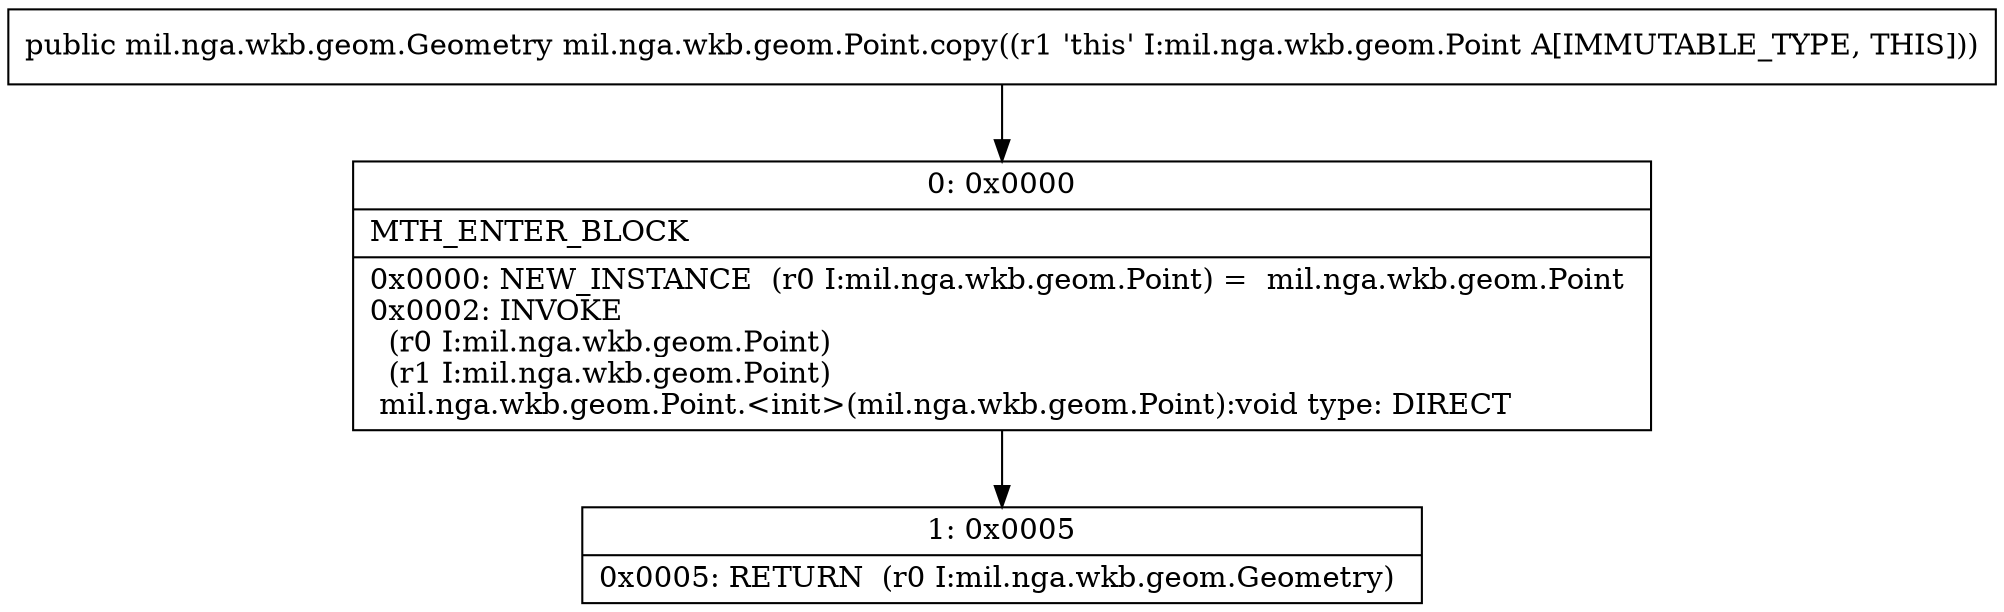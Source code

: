digraph "CFG formil.nga.wkb.geom.Point.copy()Lmil\/nga\/wkb\/geom\/Geometry;" {
Node_0 [shape=record,label="{0\:\ 0x0000|MTH_ENTER_BLOCK\l|0x0000: NEW_INSTANCE  (r0 I:mil.nga.wkb.geom.Point) =  mil.nga.wkb.geom.Point \l0x0002: INVOKE  \l  (r0 I:mil.nga.wkb.geom.Point)\l  (r1 I:mil.nga.wkb.geom.Point)\l mil.nga.wkb.geom.Point.\<init\>(mil.nga.wkb.geom.Point):void type: DIRECT \l}"];
Node_1 [shape=record,label="{1\:\ 0x0005|0x0005: RETURN  (r0 I:mil.nga.wkb.geom.Geometry) \l}"];
MethodNode[shape=record,label="{public mil.nga.wkb.geom.Geometry mil.nga.wkb.geom.Point.copy((r1 'this' I:mil.nga.wkb.geom.Point A[IMMUTABLE_TYPE, THIS])) }"];
MethodNode -> Node_0;
Node_0 -> Node_1;
}

